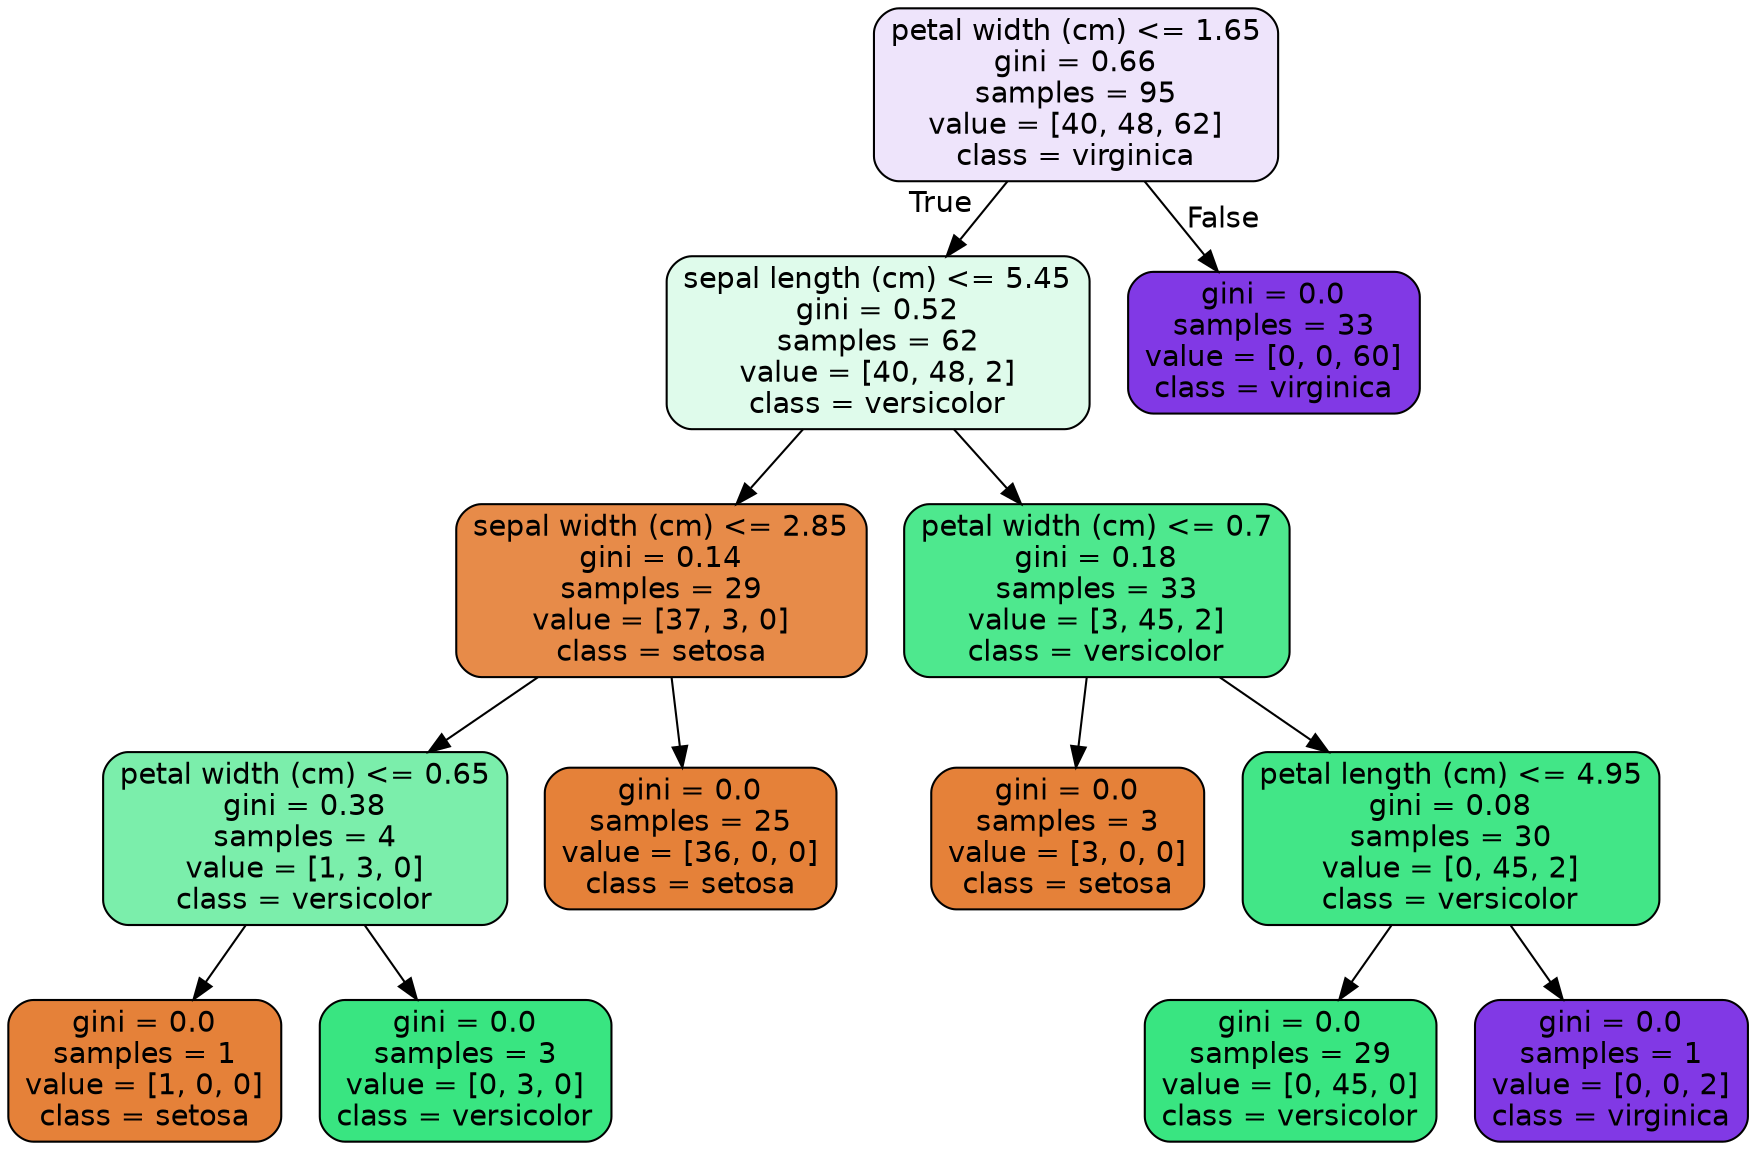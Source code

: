 digraph Tree {
node [shape=box, style="filled, rounded", color="black", fontname=helvetica] ;
edge [fontname=helvetica] ;
0 [label="petal width (cm) <= 1.65\ngini = 0.66\nsamples = 95\nvalue = [40, 48, 62]\nclass = virginica", fillcolor="#eee4fb"] ;
1 [label="sepal length (cm) <= 5.45\ngini = 0.52\nsamples = 62\nvalue = [40, 48, 2]\nclass = versicolor", fillcolor="#dffbeb"] ;
0 -> 1 [labeldistance=2.5, labelangle=45, headlabel="True"] ;
2 [label="sepal width (cm) <= 2.85\ngini = 0.14\nsamples = 29\nvalue = [37, 3, 0]\nclass = setosa", fillcolor="#e78b49"] ;
1 -> 2 ;
3 [label="petal width (cm) <= 0.65\ngini = 0.38\nsamples = 4\nvalue = [1, 3, 0]\nclass = versicolor", fillcolor="#7beeab"] ;
2 -> 3 ;
4 [label="gini = 0.0\nsamples = 1\nvalue = [1, 0, 0]\nclass = setosa", fillcolor="#e58139"] ;
3 -> 4 ;
5 [label="gini = 0.0\nsamples = 3\nvalue = [0, 3, 0]\nclass = versicolor", fillcolor="#39e581"] ;
3 -> 5 ;
6 [label="gini = 0.0\nsamples = 25\nvalue = [36, 0, 0]\nclass = setosa", fillcolor="#e58139"] ;
2 -> 6 ;
7 [label="petal width (cm) <= 0.7\ngini = 0.18\nsamples = 33\nvalue = [3, 45, 2]\nclass = versicolor", fillcolor="#4ee88e"] ;
1 -> 7 ;
8 [label="gini = 0.0\nsamples = 3\nvalue = [3, 0, 0]\nclass = setosa", fillcolor="#e58139"] ;
7 -> 8 ;
9 [label="petal length (cm) <= 4.95\ngini = 0.08\nsamples = 30\nvalue = [0, 45, 2]\nclass = versicolor", fillcolor="#42e687"] ;
7 -> 9 ;
10 [label="gini = 0.0\nsamples = 29\nvalue = [0, 45, 0]\nclass = versicolor", fillcolor="#39e581"] ;
9 -> 10 ;
11 [label="gini = 0.0\nsamples = 1\nvalue = [0, 0, 2]\nclass = virginica", fillcolor="#8139e5"] ;
9 -> 11 ;
12 [label="gini = 0.0\nsamples = 33\nvalue = [0, 0, 60]\nclass = virginica", fillcolor="#8139e5"] ;
0 -> 12 [labeldistance=2.5, labelangle=-45, headlabel="False"] ;
}
